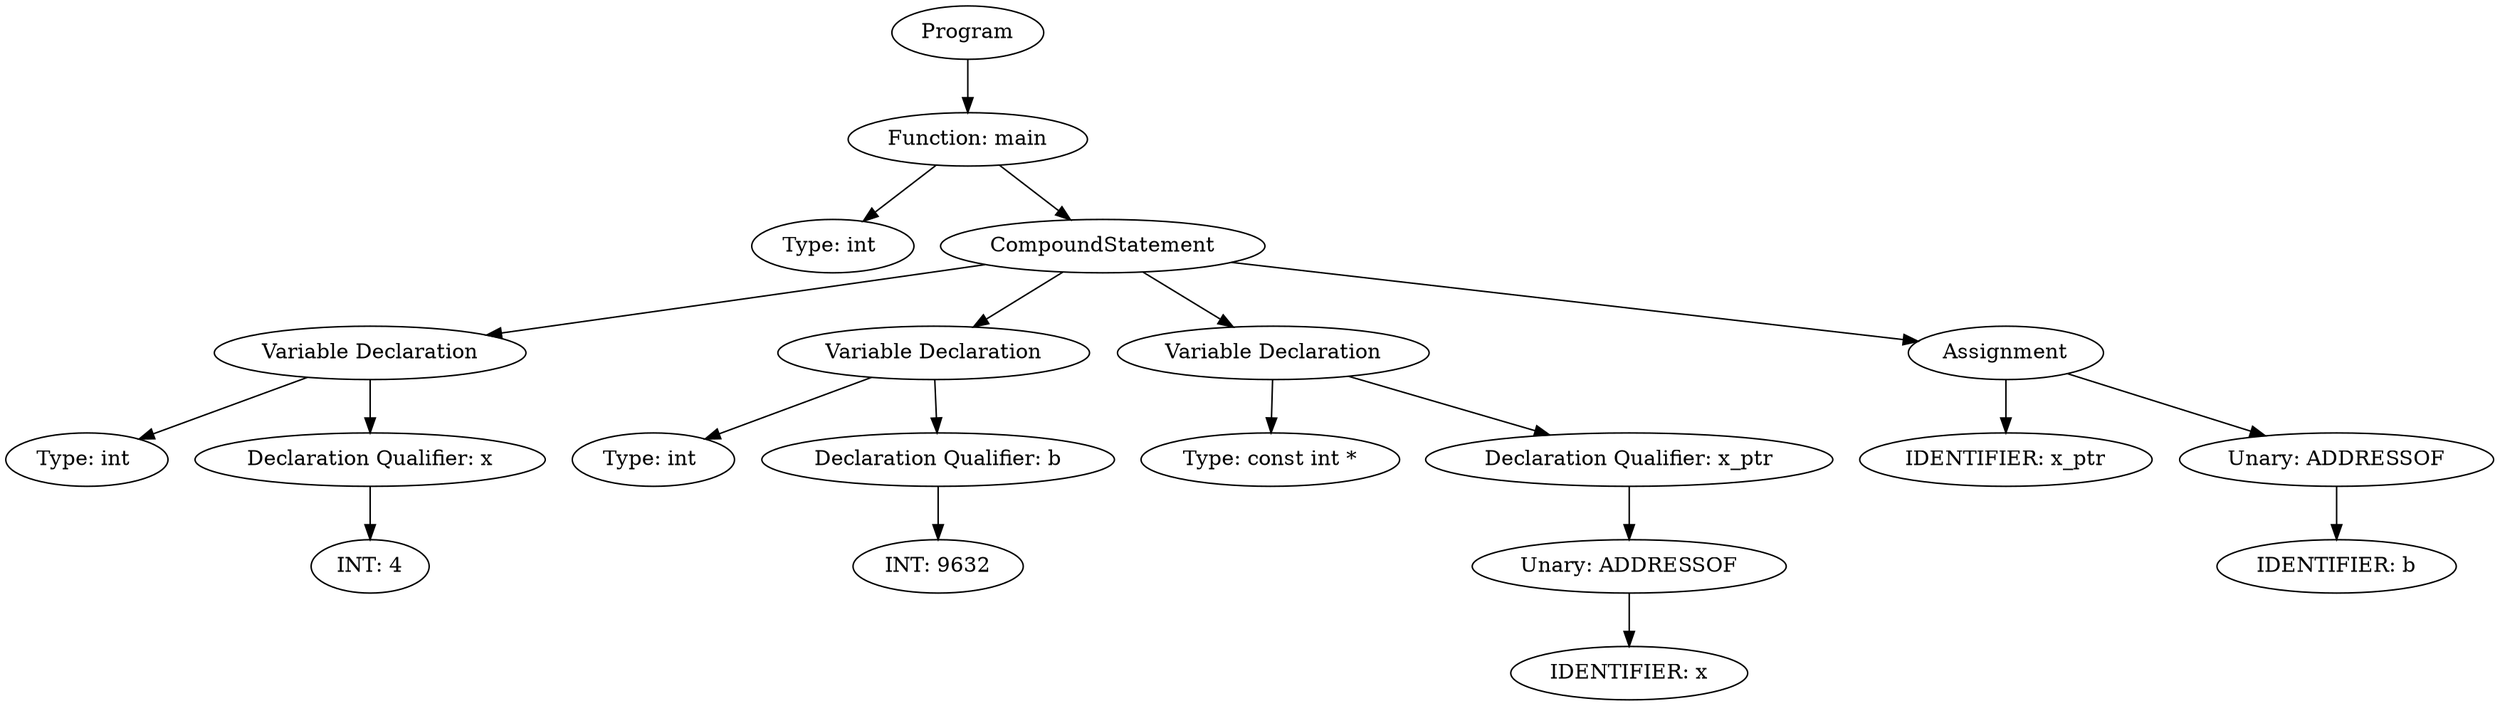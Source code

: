 digraph ExpressionGraph {
4488916240 [label="Program"];
4488916240 -> 4488915616;
4488915616 [label="Function: main"];
4488915616 -> 4488651600;
4488651600 [label="Type: int "];
4488915616 -> 4488329248;
4488329248 [label="CompoundStatement"];
4488329248 -> 4488915664;
4488915664 [label="Variable Declaration"];
4488915664 -> 4488916624;
4488916624 [label="Type: int "];
4488915664 -> 4488907264;
4488907264 [label="Declaration Qualifier: x"];
4488907264 -> 4488907792;
4488907792 [label="INT: 4"];
4488329248 -> 4488916720;
4488916720 [label="Variable Declaration"];
4488916720 -> 4488905536;
4488905536 [label="Type: int "];
4488916720 -> 4488917296;
4488917296 [label="Declaration Qualifier: b"];
4488917296 -> 4488917536;
4488917536 [label="INT: 9632"];
4488329248 -> 4488907600;
4488907600 [label="Variable Declaration"];
4488907600 -> 4488916768;
4488916768 [label="Type: const int *"];
4488907600 -> 4488907360;
4488907360 [label="Declaration Qualifier: x_ptr"];
4488907360 -> 4488904960;
4488904960 [label="Unary: ADDRESSOF"];
4488904960 -> 4488908800;
4488908800 [label="IDENTIFIER: x"];
4488329248 -> 4488914128;
4488914128 [label="Assignment"];
4488914128 -> 4488916528;
4488916528 [label="IDENTIFIER: x_ptr"];
4488914128 -> 4488917344;
4488917344 [label="Unary: ADDRESSOF"];
4488917344 -> 4488904912;
4488904912 [label="IDENTIFIER: b"];
}
